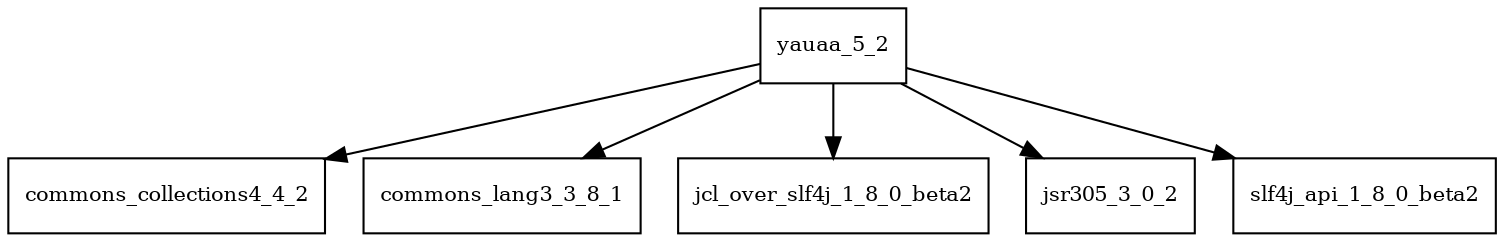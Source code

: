 digraph yauaa_5_2_dependencies {
  node [shape = box, fontsize=10.0];
  yauaa_5_2 -> commons_collections4_4_2;
  yauaa_5_2 -> commons_lang3_3_8_1;
  yauaa_5_2 -> jcl_over_slf4j_1_8_0_beta2;
  yauaa_5_2 -> jsr305_3_0_2;
  yauaa_5_2 -> slf4j_api_1_8_0_beta2;
}

